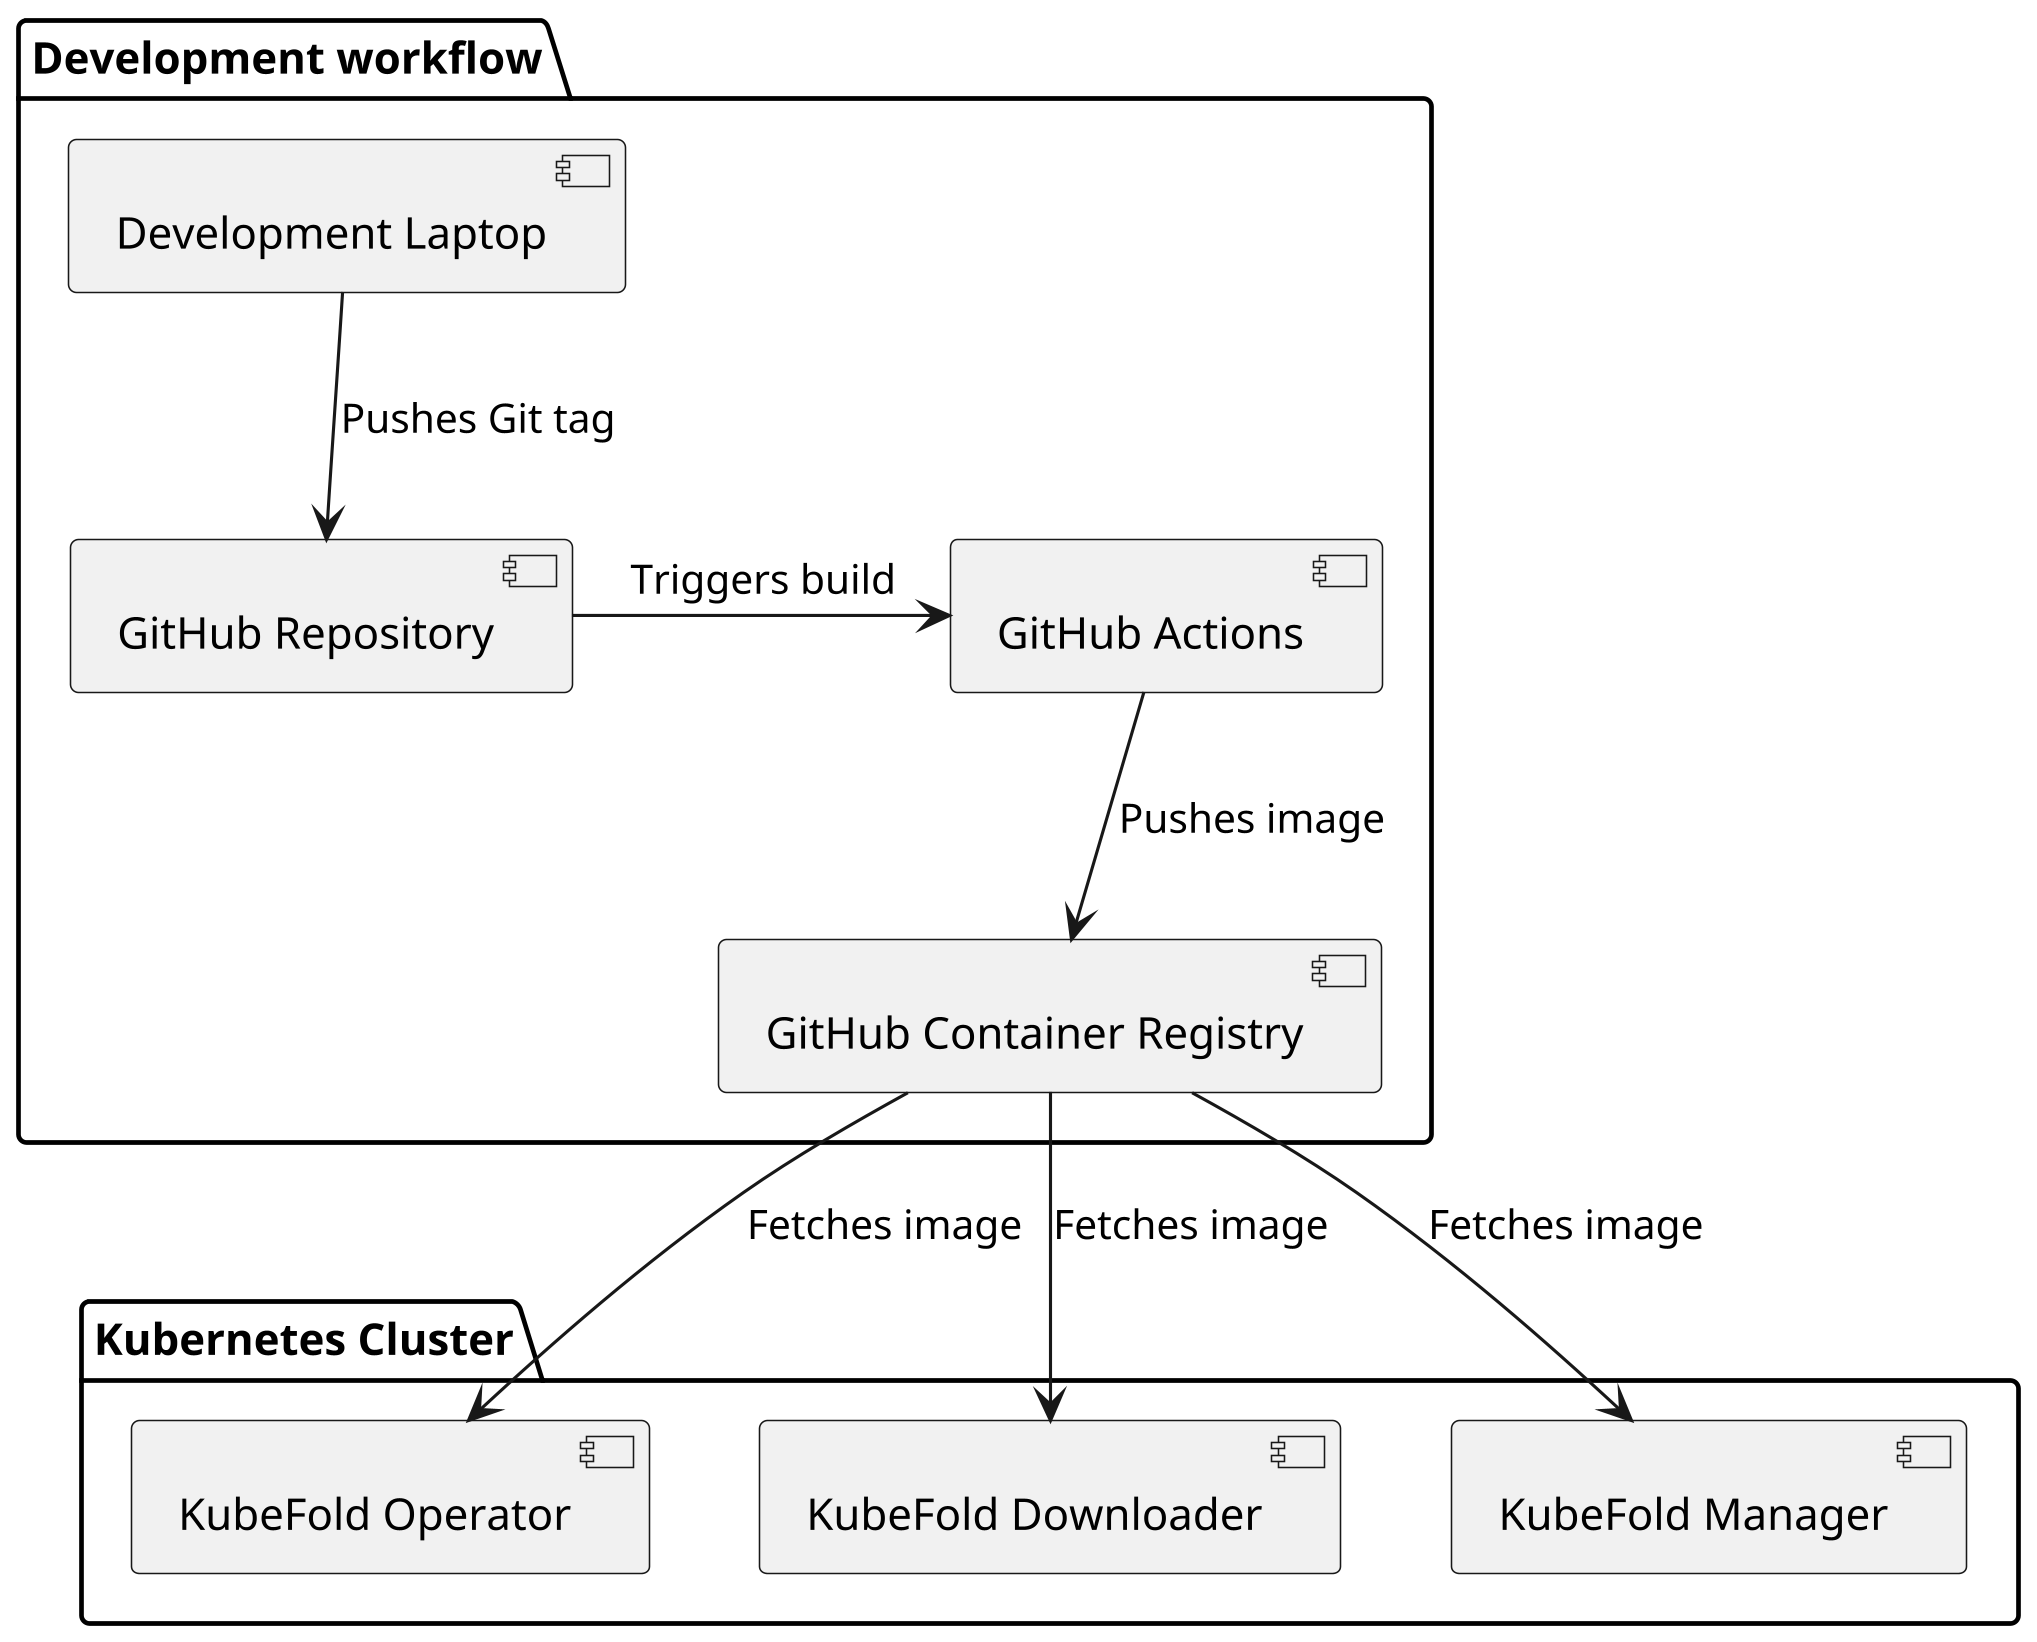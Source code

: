 @startuml
skinparam dpi 300

package "Kubernetes Cluster" {
    component [KubeFold Operator] as operator
    component [KubeFold Downloader] as downloader
    component [KubeFold Manager] as manager
}

package "Development workflow" {
    node [Development Laptop] as laptop
    database [GitHub Repository] as repo
    laptop -d-> repo : Pushes Git tag
    node [GitHub Actions] as actions
    repo -> actions : Triggers build
    database [GitHub Container Registry] as ghcr
    actions -d-> ghcr : Pushes image

    ghcr -d-> operator : Fetches image
    ghcr -d-> downloader : Fetches image
    ghcr -d-> manager : Fetches image
}

@enduml
